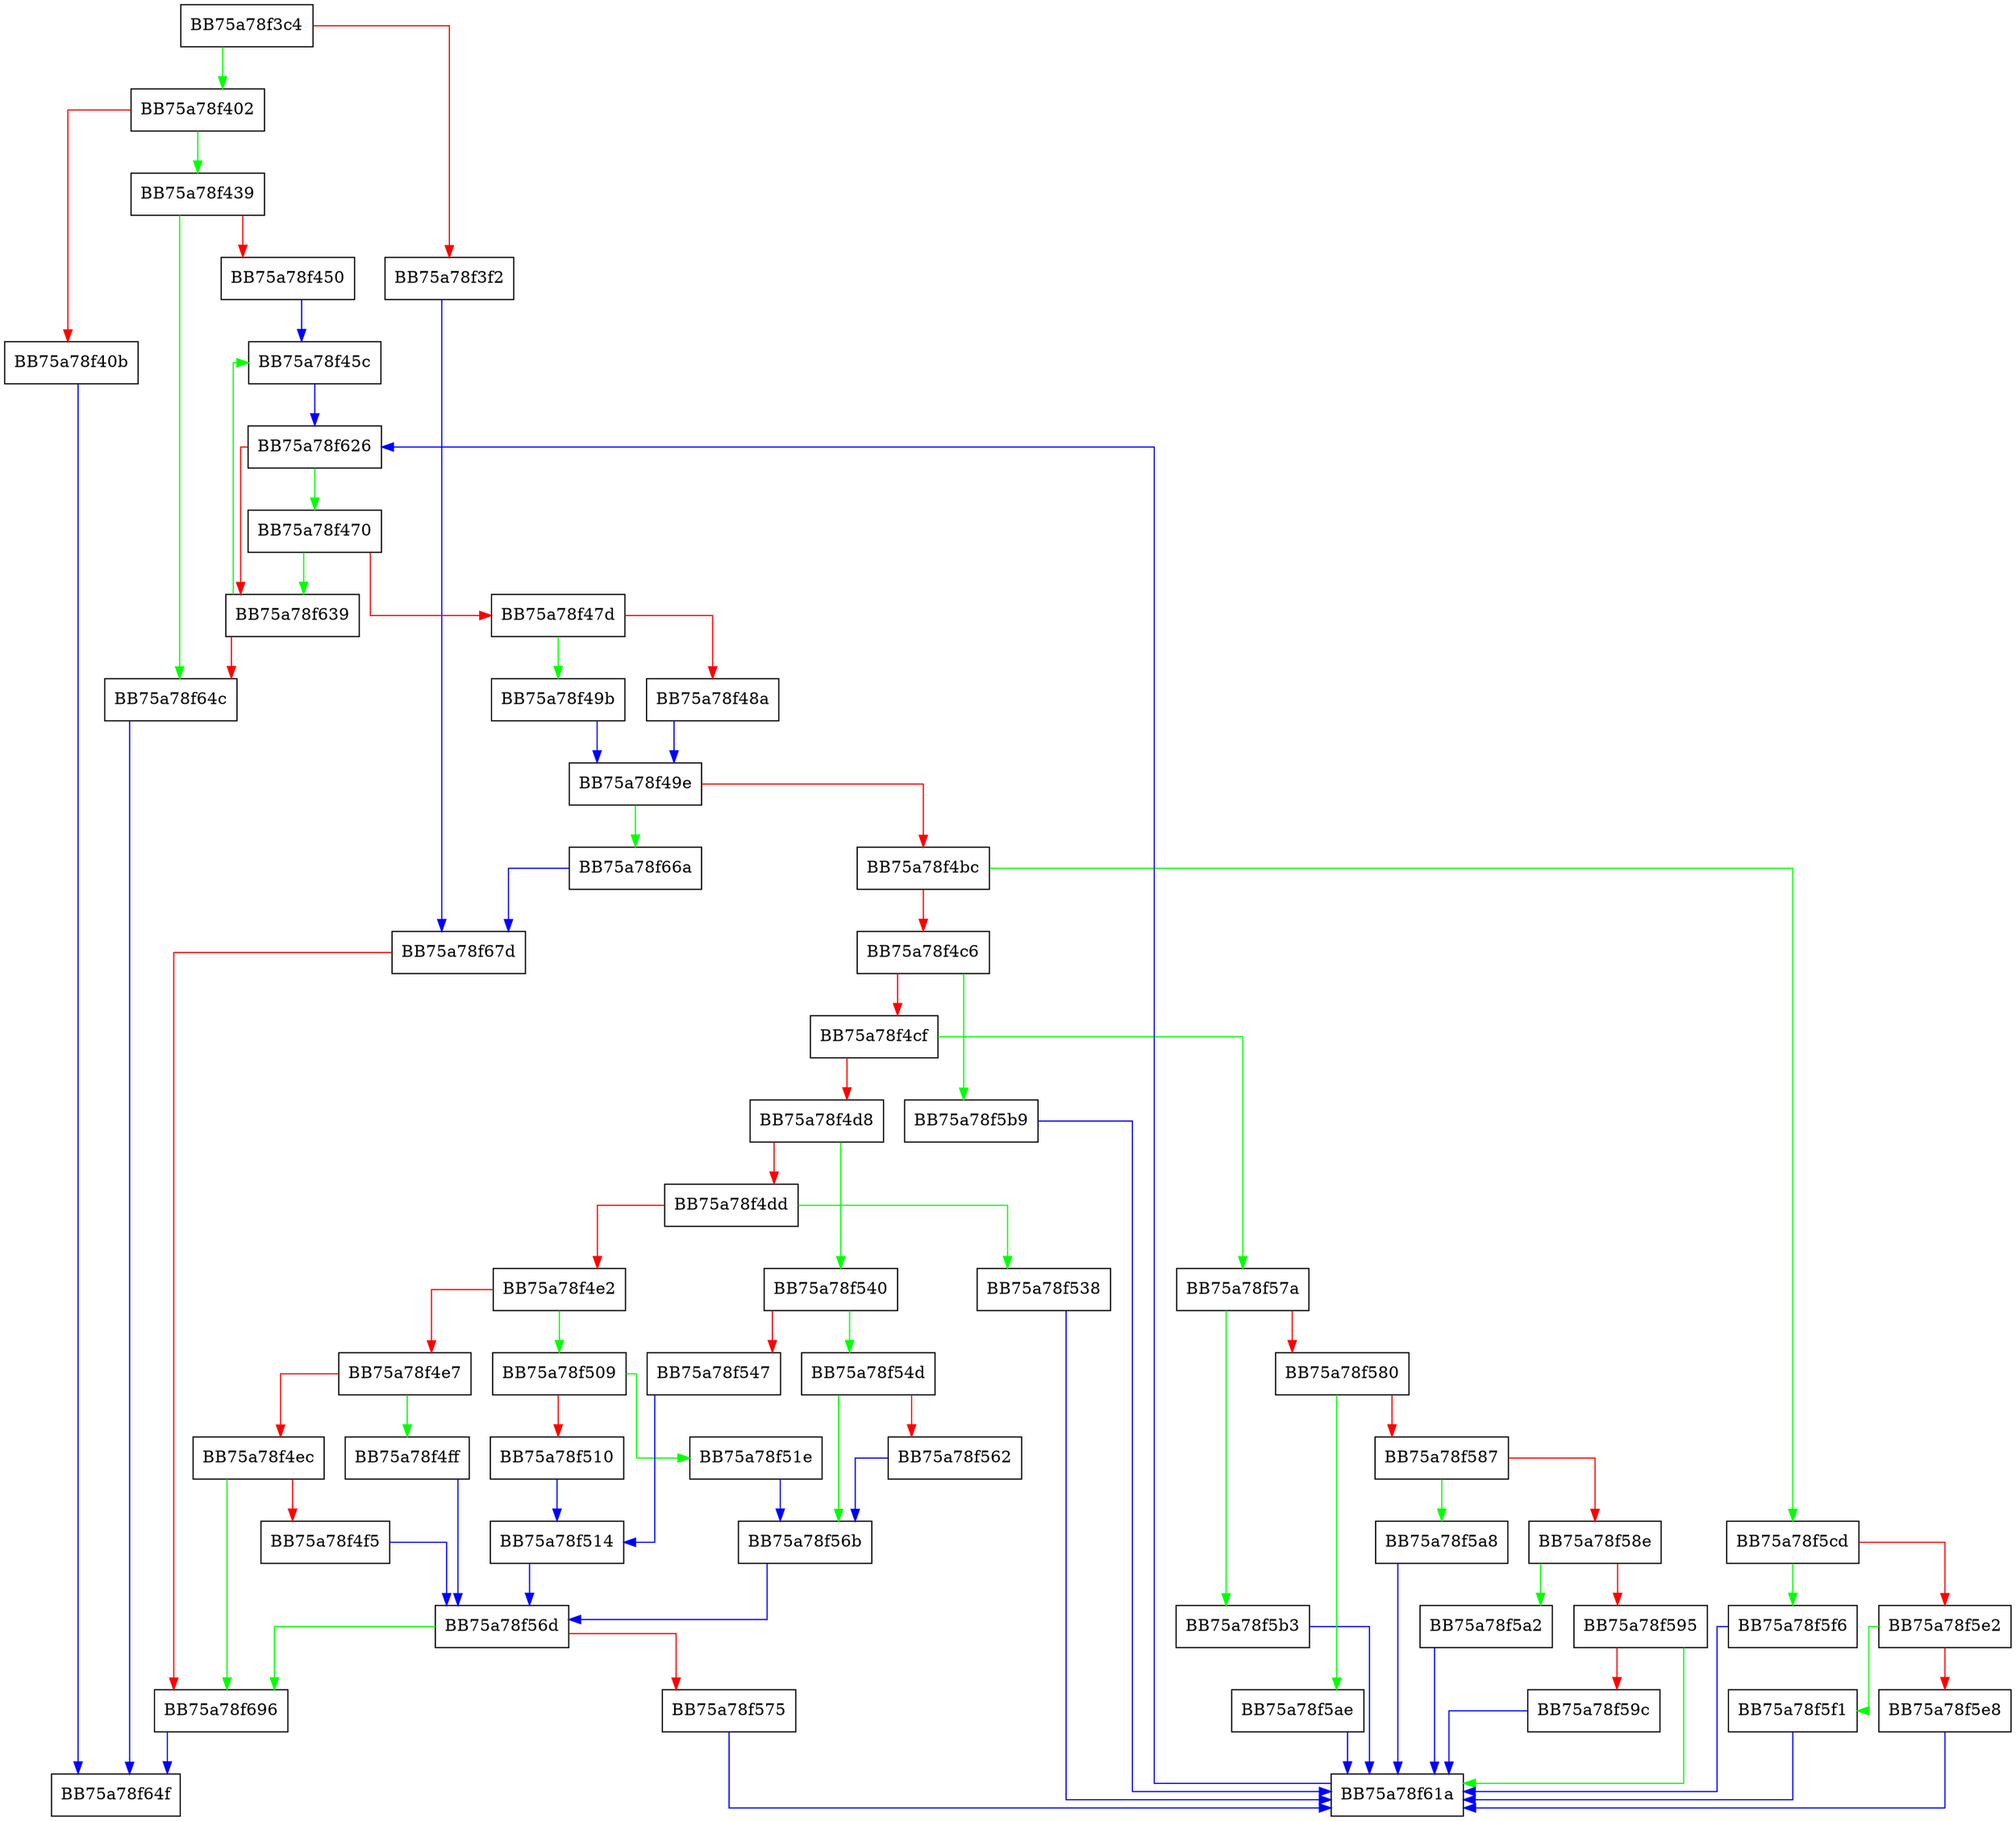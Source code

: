 digraph process {
  node [shape="box"];
  graph [splines=ortho];
  BB75a78f3c4 -> BB75a78f402 [color="green"];
  BB75a78f3c4 -> BB75a78f3f2 [color="red"];
  BB75a78f3f2 -> BB75a78f67d [color="blue"];
  BB75a78f402 -> BB75a78f439 [color="green"];
  BB75a78f402 -> BB75a78f40b [color="red"];
  BB75a78f40b -> BB75a78f64f [color="blue"];
  BB75a78f439 -> BB75a78f64c [color="green"];
  BB75a78f439 -> BB75a78f450 [color="red"];
  BB75a78f450 -> BB75a78f45c [color="blue"];
  BB75a78f45c -> BB75a78f626 [color="blue"];
  BB75a78f470 -> BB75a78f639 [color="green"];
  BB75a78f470 -> BB75a78f47d [color="red"];
  BB75a78f47d -> BB75a78f49b [color="green"];
  BB75a78f47d -> BB75a78f48a [color="red"];
  BB75a78f48a -> BB75a78f49e [color="blue"];
  BB75a78f49b -> BB75a78f49e [color="blue"];
  BB75a78f49e -> BB75a78f66a [color="green"];
  BB75a78f49e -> BB75a78f4bc [color="red"];
  BB75a78f4bc -> BB75a78f5cd [color="green"];
  BB75a78f4bc -> BB75a78f4c6 [color="red"];
  BB75a78f4c6 -> BB75a78f5b9 [color="green"];
  BB75a78f4c6 -> BB75a78f4cf [color="red"];
  BB75a78f4cf -> BB75a78f57a [color="green"];
  BB75a78f4cf -> BB75a78f4d8 [color="red"];
  BB75a78f4d8 -> BB75a78f540 [color="green"];
  BB75a78f4d8 -> BB75a78f4dd [color="red"];
  BB75a78f4dd -> BB75a78f538 [color="green"];
  BB75a78f4dd -> BB75a78f4e2 [color="red"];
  BB75a78f4e2 -> BB75a78f509 [color="green"];
  BB75a78f4e2 -> BB75a78f4e7 [color="red"];
  BB75a78f4e7 -> BB75a78f4ff [color="green"];
  BB75a78f4e7 -> BB75a78f4ec [color="red"];
  BB75a78f4ec -> BB75a78f696 [color="green"];
  BB75a78f4ec -> BB75a78f4f5 [color="red"];
  BB75a78f4f5 -> BB75a78f56d [color="blue"];
  BB75a78f4ff -> BB75a78f56d [color="blue"];
  BB75a78f509 -> BB75a78f51e [color="green"];
  BB75a78f509 -> BB75a78f510 [color="red"];
  BB75a78f510 -> BB75a78f514 [color="blue"];
  BB75a78f514 -> BB75a78f56d [color="blue"];
  BB75a78f51e -> BB75a78f56b [color="blue"];
  BB75a78f538 -> BB75a78f61a [color="blue"];
  BB75a78f540 -> BB75a78f54d [color="green"];
  BB75a78f540 -> BB75a78f547 [color="red"];
  BB75a78f547 -> BB75a78f514 [color="blue"];
  BB75a78f54d -> BB75a78f56b [color="green"];
  BB75a78f54d -> BB75a78f562 [color="red"];
  BB75a78f562 -> BB75a78f56b [color="blue"];
  BB75a78f56b -> BB75a78f56d [color="blue"];
  BB75a78f56d -> BB75a78f696 [color="green"];
  BB75a78f56d -> BB75a78f575 [color="red"];
  BB75a78f575 -> BB75a78f61a [color="blue"];
  BB75a78f57a -> BB75a78f5b3 [color="green"];
  BB75a78f57a -> BB75a78f580 [color="red"];
  BB75a78f580 -> BB75a78f5ae [color="green"];
  BB75a78f580 -> BB75a78f587 [color="red"];
  BB75a78f587 -> BB75a78f5a8 [color="green"];
  BB75a78f587 -> BB75a78f58e [color="red"];
  BB75a78f58e -> BB75a78f5a2 [color="green"];
  BB75a78f58e -> BB75a78f595 [color="red"];
  BB75a78f595 -> BB75a78f61a [color="green"];
  BB75a78f595 -> BB75a78f59c [color="red"];
  BB75a78f59c -> BB75a78f61a [color="blue"];
  BB75a78f5a2 -> BB75a78f61a [color="blue"];
  BB75a78f5a8 -> BB75a78f61a [color="blue"];
  BB75a78f5ae -> BB75a78f61a [color="blue"];
  BB75a78f5b3 -> BB75a78f61a [color="blue"];
  BB75a78f5b9 -> BB75a78f61a [color="blue"];
  BB75a78f5cd -> BB75a78f5f6 [color="green"];
  BB75a78f5cd -> BB75a78f5e2 [color="red"];
  BB75a78f5e2 -> BB75a78f5f1 [color="green"];
  BB75a78f5e2 -> BB75a78f5e8 [color="red"];
  BB75a78f5e8 -> BB75a78f61a [color="blue"];
  BB75a78f5f1 -> BB75a78f61a [color="blue"];
  BB75a78f5f6 -> BB75a78f61a [color="blue"];
  BB75a78f61a -> BB75a78f626 [color="blue"];
  BB75a78f626 -> BB75a78f470 [color="green"];
  BB75a78f626 -> BB75a78f639 [color="red"];
  BB75a78f639 -> BB75a78f45c [color="green"];
  BB75a78f639 -> BB75a78f64c [color="red"];
  BB75a78f64c -> BB75a78f64f [color="blue"];
  BB75a78f66a -> BB75a78f67d [color="blue"];
  BB75a78f67d -> BB75a78f696 [color="red"];
  BB75a78f696 -> BB75a78f64f [color="blue"];
}